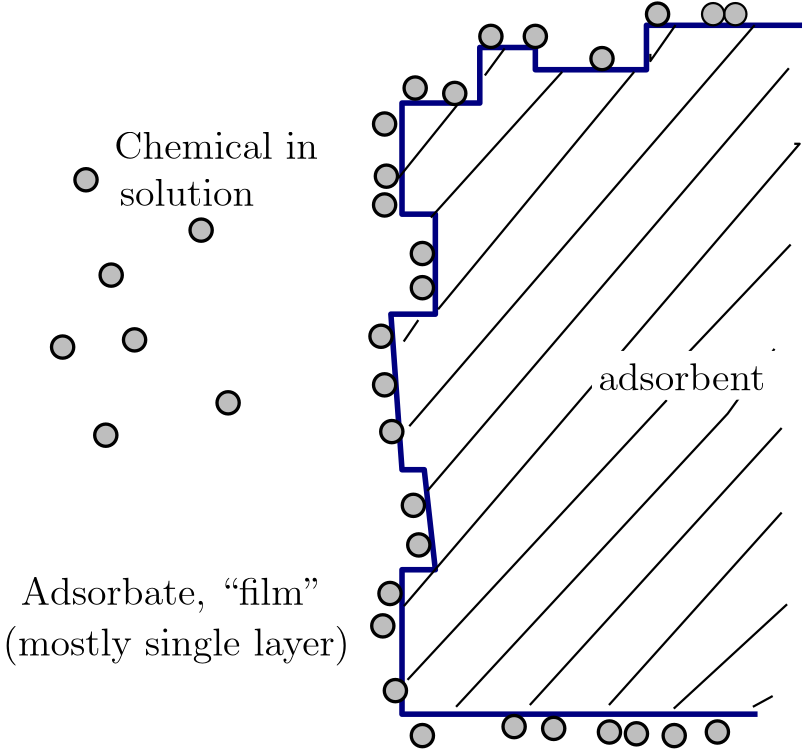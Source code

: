 <?xml version="1.0"?>
<!DOCTYPE ipe SYSTEM "ipe.dtd">
<ipe version="70218" creator="Ipe 7.2.21">
<info created="D:20210111004947" modified="D:20210111005454"/>
<ipestyle name="basic">
<symbol name="arrow/arc(spx)">
<path stroke="sym-stroke" fill="sym-stroke" pen="sym-pen">
0 0 m
-1 0.333 l
-1 -0.333 l
h
</path>
</symbol>
<symbol name="arrow/farc(spx)">
<path stroke="sym-stroke" fill="white" pen="sym-pen">
0 0 m
-1 0.333 l
-1 -0.333 l
h
</path>
</symbol>
<symbol name="arrow/ptarc(spx)">
<path stroke="sym-stroke" fill="sym-stroke" pen="sym-pen">
0 0 m
-1 0.333 l
-0.8 0 l
-1 -0.333 l
h
</path>
</symbol>
<symbol name="arrow/fptarc(spx)">
<path stroke="sym-stroke" fill="white" pen="sym-pen">
0 0 m
-1 0.333 l
-0.8 0 l
-1 -0.333 l
h
</path>
</symbol>
<symbol name="mark/circle(sx)" transformations="translations">
<path fill="sym-stroke">
0.6 0 0 0.6 0 0 e
0.4 0 0 0.4 0 0 e
</path>
</symbol>
<symbol name="mark/disk(sx)" transformations="translations">
<path fill="sym-stroke">
0.6 0 0 0.6 0 0 e
</path>
</symbol>
<symbol name="mark/fdisk(sfx)" transformations="translations">
<group>
<path fill="sym-fill">
0.5 0 0 0.5 0 0 e
</path>
<path fill="sym-stroke" fillrule="eofill">
0.6 0 0 0.6 0 0 e
0.4 0 0 0.4 0 0 e
</path>
</group>
</symbol>
<symbol name="mark/box(sx)" transformations="translations">
<path fill="sym-stroke" fillrule="eofill">
-0.6 -0.6 m
0.6 -0.6 l
0.6 0.6 l
-0.6 0.6 l
h
-0.4 -0.4 m
0.4 -0.4 l
0.4 0.4 l
-0.4 0.4 l
h
</path>
</symbol>
<symbol name="mark/square(sx)" transformations="translations">
<path fill="sym-stroke">
-0.6 -0.6 m
0.6 -0.6 l
0.6 0.6 l
-0.6 0.6 l
h
</path>
</symbol>
<symbol name="mark/fsquare(sfx)" transformations="translations">
<group>
<path fill="sym-fill">
-0.5 -0.5 m
0.5 -0.5 l
0.5 0.5 l
-0.5 0.5 l
h
</path>
<path fill="sym-stroke" fillrule="eofill">
-0.6 -0.6 m
0.6 -0.6 l
0.6 0.6 l
-0.6 0.6 l
h
-0.4 -0.4 m
0.4 -0.4 l
0.4 0.4 l
-0.4 0.4 l
h
</path>
</group>
</symbol>
<symbol name="mark/cross(sx)" transformations="translations">
<group>
<path fill="sym-stroke">
-0.43 -0.57 m
0.57 0.43 l
0.43 0.57 l
-0.57 -0.43 l
h
</path>
<path fill="sym-stroke">
-0.43 0.57 m
0.57 -0.43 l
0.43 -0.57 l
-0.57 0.43 l
h
</path>
</group>
</symbol>
<symbol name="arrow/fnormal(spx)">
<path stroke="sym-stroke" fill="white" pen="sym-pen">
0 0 m
-1 0.333 l
-1 -0.333 l
h
</path>
</symbol>
<symbol name="arrow/pointed(spx)">
<path stroke="sym-stroke" fill="sym-stroke" pen="sym-pen">
0 0 m
-1 0.333 l
-0.8 0 l
-1 -0.333 l
h
</path>
</symbol>
<symbol name="arrow/fpointed(spx)">
<path stroke="sym-stroke" fill="white" pen="sym-pen">
0 0 m
-1 0.333 l
-0.8 0 l
-1 -0.333 l
h
</path>
</symbol>
<symbol name="arrow/linear(spx)">
<path stroke="sym-stroke" pen="sym-pen">
-1 0.333 m
0 0 l
-1 -0.333 l
</path>
</symbol>
<symbol name="arrow/fdouble(spx)">
<path stroke="sym-stroke" fill="white" pen="sym-pen">
0 0 m
-1 0.333 l
-1 -0.333 l
h
-1 0 m
-2 0.333 l
-2 -0.333 l
h
</path>
</symbol>
<symbol name="arrow/double(spx)">
<path stroke="sym-stroke" fill="sym-stroke" pen="sym-pen">
0 0 m
-1 0.333 l
-1 -0.333 l
h
-1 0 m
-2 0.333 l
-2 -0.333 l
h
</path>
</symbol>
<symbol name="arrow/mid-normal(spx)">
<path stroke="sym-stroke" fill="sym-stroke" pen="sym-pen">
0.5 0 m
-0.5 0.333 l
-0.5 -0.333 l
h
</path>
</symbol>
<symbol name="arrow/mid-fnormal(spx)">
<path stroke="sym-stroke" fill="white" pen="sym-pen">
0.5 0 m
-0.5 0.333 l
-0.5 -0.333 l
h
</path>
</symbol>
<symbol name="arrow/mid-pointed(spx)">
<path stroke="sym-stroke" fill="sym-stroke" pen="sym-pen">
0.5 0 m
-0.5 0.333 l
-0.3 0 l
-0.5 -0.333 l
h
</path>
</symbol>
<symbol name="arrow/mid-fpointed(spx)">
<path stroke="sym-stroke" fill="white" pen="sym-pen">
0.5 0 m
-0.5 0.333 l
-0.3 0 l
-0.5 -0.333 l
h
</path>
</symbol>
<symbol name="arrow/mid-double(spx)">
<path stroke="sym-stroke" fill="sym-stroke" pen="sym-pen">
1 0 m
0 0.333 l
0 -0.333 l
h
0 0 m
-1 0.333 l
-1 -0.333 l
h
</path>
</symbol>
<symbol name="arrow/mid-fdouble(spx)">
<path stroke="sym-stroke" fill="white" pen="sym-pen">
1 0 m
0 0.333 l
0 -0.333 l
h
0 0 m
-1 0.333 l
-1 -0.333 l
h
</path>
</symbol>
<pen name="heavier" value="0.8"/>
<pen name="fat" value="1.2"/>
<pen name="ultrafat" value="2"/>
<symbolsize name="large" value="5"/>
<symbolsize name="small" value="2"/>
<symbolsize name="tiny" value="1.1"/>
<arrowsize name="large" value="10"/>
<arrowsize name="small" value="5"/>
<arrowsize name="tiny" value="3"/>
<color name="red" value="1 0 0"/>
<color name="blue" value="0 0 1"/>
<color name="green" value="0 1 0"/>
<color name="yellow" value="1 1 0"/>
<color name="orange" value="1 0.647 0"/>
<color name="gold" value="1 0.843 0"/>
<color name="purple" value="0.627 0.125 0.941"/>
<color name="gray" value="0.745"/>
<color name="brown" value="0.647 0.165 0.165"/>
<color name="navy" value="0 0 0.502"/>
<color name="pink" value="1 0.753 0.796"/>
<color name="seagreen" value="0.18 0.545 0.341"/>
<color name="turquoise" value="0.251 0.878 0.816"/>
<color name="violet" value="0.933 0.51 0.933"/>
<color name="darkblue" value="0 0 0.545"/>
<color name="darkcyan" value="0 0.545 0.545"/>
<color name="darkgray" value="0.663"/>
<color name="darkgreen" value="0 0.392 0"/>
<color name="darkmagenta" value="0.545 0 0.545"/>
<color name="darkorange" value="1 0.549 0"/>
<color name="darkred" value="0.545 0 0"/>
<color name="lightblue" value="0.678 0.847 0.902"/>
<color name="lightcyan" value="0.878 1 1"/>
<color name="lightgray" value="0.827"/>
<color name="lightgreen" value="0.565 0.933 0.565"/>
<color name="lightyellow" value="1 1 0.878"/>
<dashstyle name="dotted" value="[1 3] 0"/>
<dashstyle name="dashed" value="[4] 0"/>
<dashstyle name="dash dotted" value="[4 2 1 2] 0"/>
<dashstyle name="dash dot dotted" value="[4 2 1 2 1 2] 0"/>
<textsize name="large" value="\large"/>
<textsize name="Large" value="\Large"/>
<textsize name="LARGE" value="\LARGE"/>
<textsize name="huge" value="\huge"/>
<textsize name="Huge" value="\Huge"/>
<textsize name="small" value="\small"/>
<textsize name="footnote" value="\footnotesize"/>
<textsize name="tiny" value="\tiny"/>
<textstyle name="center" begin="\begin{center}" end="\end{center}"/>
<textstyle name="itemize" begin="\begin{itemize}" end="\end{itemize}"/>
<textstyle name="item" begin="\begin{itemize}\item{}" end="\end{itemize}"/>
<gridsize name="4 pts" value="4"/>
<gridsize name="8 pts (~3 mm)" value="8"/>
<gridsize name="16 pts (~6 mm)" value="16"/>
<gridsize name="32 pts (~12 mm)" value="32"/>
<gridsize name="10 pts (~3.5 mm)" value="10"/>
<gridsize name="20 pts (~7 mm)" value="20"/>
<gridsize name="14 pts (~5 mm)" value="14"/>
<gridsize name="28 pts (~10 mm)" value="28"/>
<gridsize name="56 pts (~20 mm)" value="56"/>
<anglesize name="90 deg" value="90"/>
<anglesize name="60 deg" value="60"/>
<anglesize name="45 deg" value="45"/>
<anglesize name="30 deg" value="30"/>
<anglesize name="22.5 deg" value="22.5"/>
<opacity name="10%" value="0.1"/>
<opacity name="30%" value="0.3"/>
<opacity name="50%" value="0.5"/>
<opacity name="75%" value="0.75"/>
<tiling name="falling" angle="-60" step="4" width="1"/>
<tiling name="rising" angle="30" step="4" width="1"/>
</ipestyle>
<page>
<layer name="alpha"/>
<view layers="alpha" active="alpha"/>
<path layer="alpha" stroke="navy" pen="ultrafat">
412 768 m
356 768 l
356 752 l
316 752 l
316 760 l
296 760 l
296 740 l
268 740 l
268 700 l
280 700 l
280 664 l
264 664 l
268 608 l
276 608 l
280 572 l
268 572 l
268 520 l
396 520 l
</path>
<path matrix="1 0 0 1 -136 24" stroke="black" fill="gray" pen="heavier">
4 0 0 4 524 748 e
</path>
<path matrix="1 0 0 1 -144 24" stroke="black" fill="gray" pen="heavier">
4 0 0 4 524 748 e
</path>
<path matrix="1 0 0 1 -164 24" stroke="black" fill="gray" pen="fat">
4 0 0 4 524 748 e
</path>
<path matrix="1 0 0 1 -224 16" stroke="black" fill="gray" pen="fat">
4 0 0 4 524 748 e
</path>
<path matrix="1 0 0 1 -208 16" stroke="black" fill="gray" pen="fat">
4 0 0 4 524 748 e
</path>
<path matrix="1 0 0 1 -184 8" stroke="black" fill="gray" pen="fat">
4 0 0 4 524 748 e
</path>
<path matrix="1 0 0 1 -237.01 -4.53262" stroke="black" fill="gray" pen="fat">
4 0 0 4 524 748 e
</path>
<path matrix="1 0 0 1 -251.256 -2.58992" stroke="black" fill="gray" pen="fat">
4 0 0 4 524 748 e
</path>
<path matrix="1 0 0 1 -262.265 -15.5413" stroke="black" fill="gray" pen="fat">
4 0 0 4 524 748 e
</path>
<path matrix="1 0 0 1 -261.617 -34.3207" stroke="black" fill="gray" pen="fat">
4 0 0 4 524 748 e
</path>
<path matrix="1 0 0 1 -262.265 -44.6818" stroke="black" fill="gray" pen="fat">
4 0 0 4 524 748 e
</path>
<path matrix="1 0 0 1 -248.666 -62.1661" stroke="black" fill="gray" pen="fat">
4 0 0 4 524 748 e
</path>
<path matrix="1 0 0 1 -248.666 -74.4699" stroke="black" fill="gray" pen="fat">
4 0 0 4 524 748 e
</path>
<path matrix="1 0 0 1 -263.56 -91.9542" stroke="black" fill="gray" pen="fat">
4 0 0 4 524 748 e
</path>
<path matrix="1 0 0 1 -262.265 -109.439" stroke="black" fill="gray" pen="fat">
4 0 0 4 524 748 e
</path>
<path matrix="1 0 0 1 -259.675 -126.275" stroke="black" fill="gray" pen="fat">
4 0 0 4 524 748 e
</path>
<path matrix="1 0 0 1 -251.904 -152.826" stroke="black" fill="gray" pen="fat">
4 0 0 4 524 748 e
</path>
<path matrix="1 0 0 1 -249.961 -167.072" stroke="black" fill="gray" pen="fat">
4 0 0 4 524 748 e
</path>
<path matrix="1 0 0 1 -260.322 -184.556" stroke="black" fill="gray" pen="fat">
4 0 0 4 524 748 e
</path>
<path matrix="1 0 0 1 -262.912 -196.213" stroke="black" fill="gray" pen="fat">
4 0 0 4 524 748 e
</path>
<path matrix="1 0 0 1 -258.379 -219.525" stroke="black" fill="gray" pen="fat">
4 0 0 4 524 748 e
</path>
<path matrix="1 0 0 1 -248.666 -235.714" stroke="black" fill="gray" pen="fat">
4 0 0 4 524 748 e
</path>
<path matrix="1 0 0 1 -215.64 -232.476" stroke="black" fill="gray" pen="fat">
4 0 0 4 524 748 e
</path>
<path matrix="1 0 0 1 -201.393 -233.124" stroke="black" fill="gray" pen="fat">
4 0 0 4 524 748 e
</path>
<path matrix="1 0 0 1 -181.319 -234.419" stroke="black" fill="gray" pen="fat">
4 0 0 4 524 748 e
</path>
<path matrix="1 0 0 1 -171.605 -235.067" stroke="black" fill="gray" pen="fat">
4 0 0 4 524 748 e
</path>
<path matrix="1 0 0 1 -158.006 -235.714" stroke="black" fill="gray" pen="fat">
4 0 0 4 524 748 e
</path>
<path matrix="1 0 0 1 -142.465 -234.419" stroke="black" fill="gray" pen="fat">
4 0 0 4 524 748 e
</path>
<path matrix="1 0 0 1 -360.695 -69.9369" stroke="black" fill="gray" pen="fat">
4 0 0 4 524 748 e
</path>
<path matrix="1 0 0 1 -328.317 -53.7478" stroke="black" fill="gray" pen="fat">
4 0 0 4 524 748 e
</path>
<path matrix="1 0 0 1 -369.761 -35.6159" stroke="black" fill="gray" pen="fat">
4 0 0 4 524 748 e
</path>
<path matrix="1 0 0 1 -378.179 -95.8396" stroke="black" fill="gray" pen="fat">
4 0 0 4 524 748 e
</path>
<path matrix="1 0 0 1 -352.277 -93.2494" stroke="black" fill="gray" pen="fat">
4 0 0 4 524 748 e
</path>
<path matrix="1 0 0 1 -362.638 -127.57" stroke="black" fill="gray" pen="fat">
4 0 0 4 524 748 e
</path>
<path matrix="1 0 0 1 -318.603 -115.914" stroke="black" fill="gray" pen="fat">
4 0 0 4 524 748 e
</path>
<path stroke="black" pen="heavier">
304.947 759.654 m
297.824 749.941 l
297.824 749.941 l
</path>
<path stroke="black" pen="heavier">
288.11 739.58 m
266.741 713.029 l
</path>
<path stroke="black" pen="heavier">
325.669 751.236 m
278.397 698.783 l
</path>
<path stroke="black" pen="heavier">
366.466 768.073 m
357.4 755.121 l
357.4 757.712 l
</path>
<path stroke="black" pen="heavier">
351.572 751.236 m
280.987 665.757 l
</path>
<path matrix="1.625 0 0 0.918367 -171.165 54.0303" stroke="black" pen="heavier">
273.864 661.872 m
270.626 653.453 l
270.626 653.453 l
</path>
<path stroke="black" pen="heavier">
270.626 623.665 m
394.959 768.073 l
</path>
<path stroke="black" pen="heavier">
277.102 600.353 m
407.263 752.531 l
407.263 752.531 l
</path>
<path stroke="black" pen="heavier">
268.683 558.908 m
411.148 725.333 l
409.205 725.333 l
</path>
<path matrix="1.1913 0 0 1.16923 -51.648 -90.0914" stroke="black" pen="heavier">
269.978 532.358 m
348.334 618.485 l
</path>
<path matrix="1.36364 0 0 1.34375 -148.331 -236.868" stroke="black" pen="heavier">
380.712 659.929 m
407.91 689.069 l
</path>
<path stroke="black" pen="heavier">
287.463 522.645 m
385.245 628.198 l
402.082 651.511 l
</path>
<path stroke="black" pen="heavier">
314.013 523.292 m
404.672 623.018 l
</path>
<path stroke="black" pen="heavier">
342.506 523.292 m
404.672 592.582 l
404.672 592.582 l
</path>
<path stroke="black" pen="heavier">
365.818 521.997 m
406.615 559.556 l
</path>
<path stroke="black" pen="heavier">
394.311 522.645 m
401.435 526.53 l
</path>
<group matrix="1 0 0 1 165.13 154.769">
<path matrix="0.763671 0 0 0.796964 47.1627 100.239" fill="white">
162.482 496.58 m
162.482 474.563 l
249.256 474.563 l
249.256 496.58 l
h
</path>
<text transformations="translations" pos="173.491 481.848" stroke="black" type="label" width="60.169" height="9.963" depth="0" valign="baseline" size="Large">adsorbent</text>
</group>
<text matrix="1 0 0 1 44.6822 9.71351" transformations="translations" pos="86.0692 549.681" stroke="black" type="label" width="108.938" height="9.962" depth="2.79" valign="baseline" size="Large">Adsorbate, ``film&apos;&apos;</text>
<text matrix="1 0 0 1 -132.751 122.39" transformations="translations" pos="257.027 418.71" stroke="black" type="label" width="125.02" height="10.756" depth="3.59" valign="baseline" size="Large">(mostly single layer)</text>
<text matrix="1 0 0 1 78.3561 170.31" transformations="translations" pos="86.0692 549.681" stroke="black" type="label" width="73.357" height="9.963" depth="0" valign="baseline" size="Large">Chemical in</text>
<text matrix="1 0 0 1 80.2988 153.311" transformations="translations" pos="86.0692 549.681" stroke="black" type="label" width="48.463" height="9.963" depth="0" valign="baseline" size="Large">solution</text>
</page>
</ipe>
